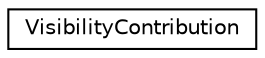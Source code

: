 digraph "Graphical Class Hierarchy"
{
 // LATEX_PDF_SIZE
  edge [fontname="Helvetica",fontsize="10",labelfontname="Helvetica",labelfontsize="10"];
  node [fontname="Helvetica",fontsize="10",shape=record];
  rankdir="LR";
  Node0 [label="VisibilityContribution",height=0.2,width=0.4,color="black", fillcolor="white", style="filled",URL="$struct_visibility_contribution.html",tooltip=" "];
}
